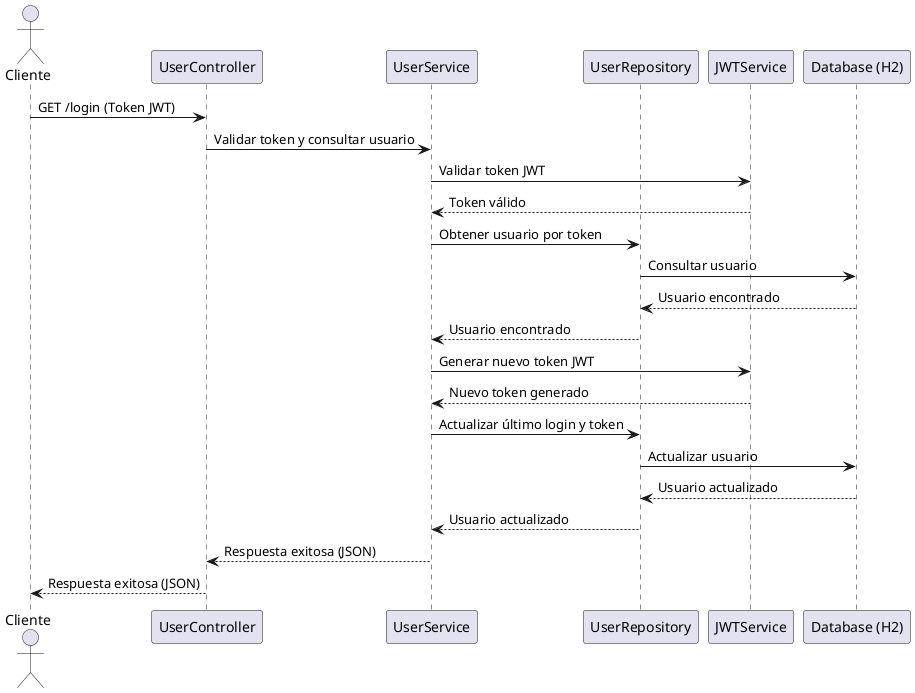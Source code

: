@startuml
actor Cliente
participant "UserController" as Controller
participant "UserService" as Service
participant "UserRepository" as Repository
participant "JWTService" as JWT
participant "Database (H2)" as DB

Cliente -> Controller: GET /login (Token JWT)
Controller -> Service: Validar token y consultar usuario
Service -> JWT: Validar token JWT
JWT --> Service: Token válido
Service -> Repository: Obtener usuario por token
Repository -> DB: Consultar usuario
DB --> Repository: Usuario encontrado
Repository --> Service: Usuario encontrado
Service -> JWT: Generar nuevo token JWT
JWT --> Service: Nuevo token generado
Service -> Repository: Actualizar último login y token
Repository -> DB: Actualizar usuario
DB --> Repository: Usuario actualizado
Repository --> Service: Usuario actualizado
Service --> Controller: Respuesta exitosa (JSON)
Controller --> Cliente: Respuesta exitosa (JSON)
@enduml